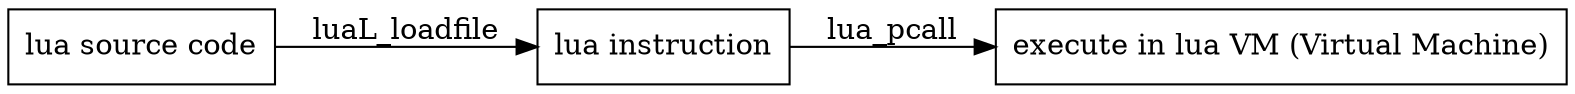 digraph procedure
{
rankdir = LR;
node[shape = record];

text[label = "lua source code"];
instr[label = "lua instruction"];
exec[label = "execute in lua VM (Virtual Machine)"]

text -> instr[label = "luaL_loadfile"];
instr -> exec[label = "lua_pcall"];
}
